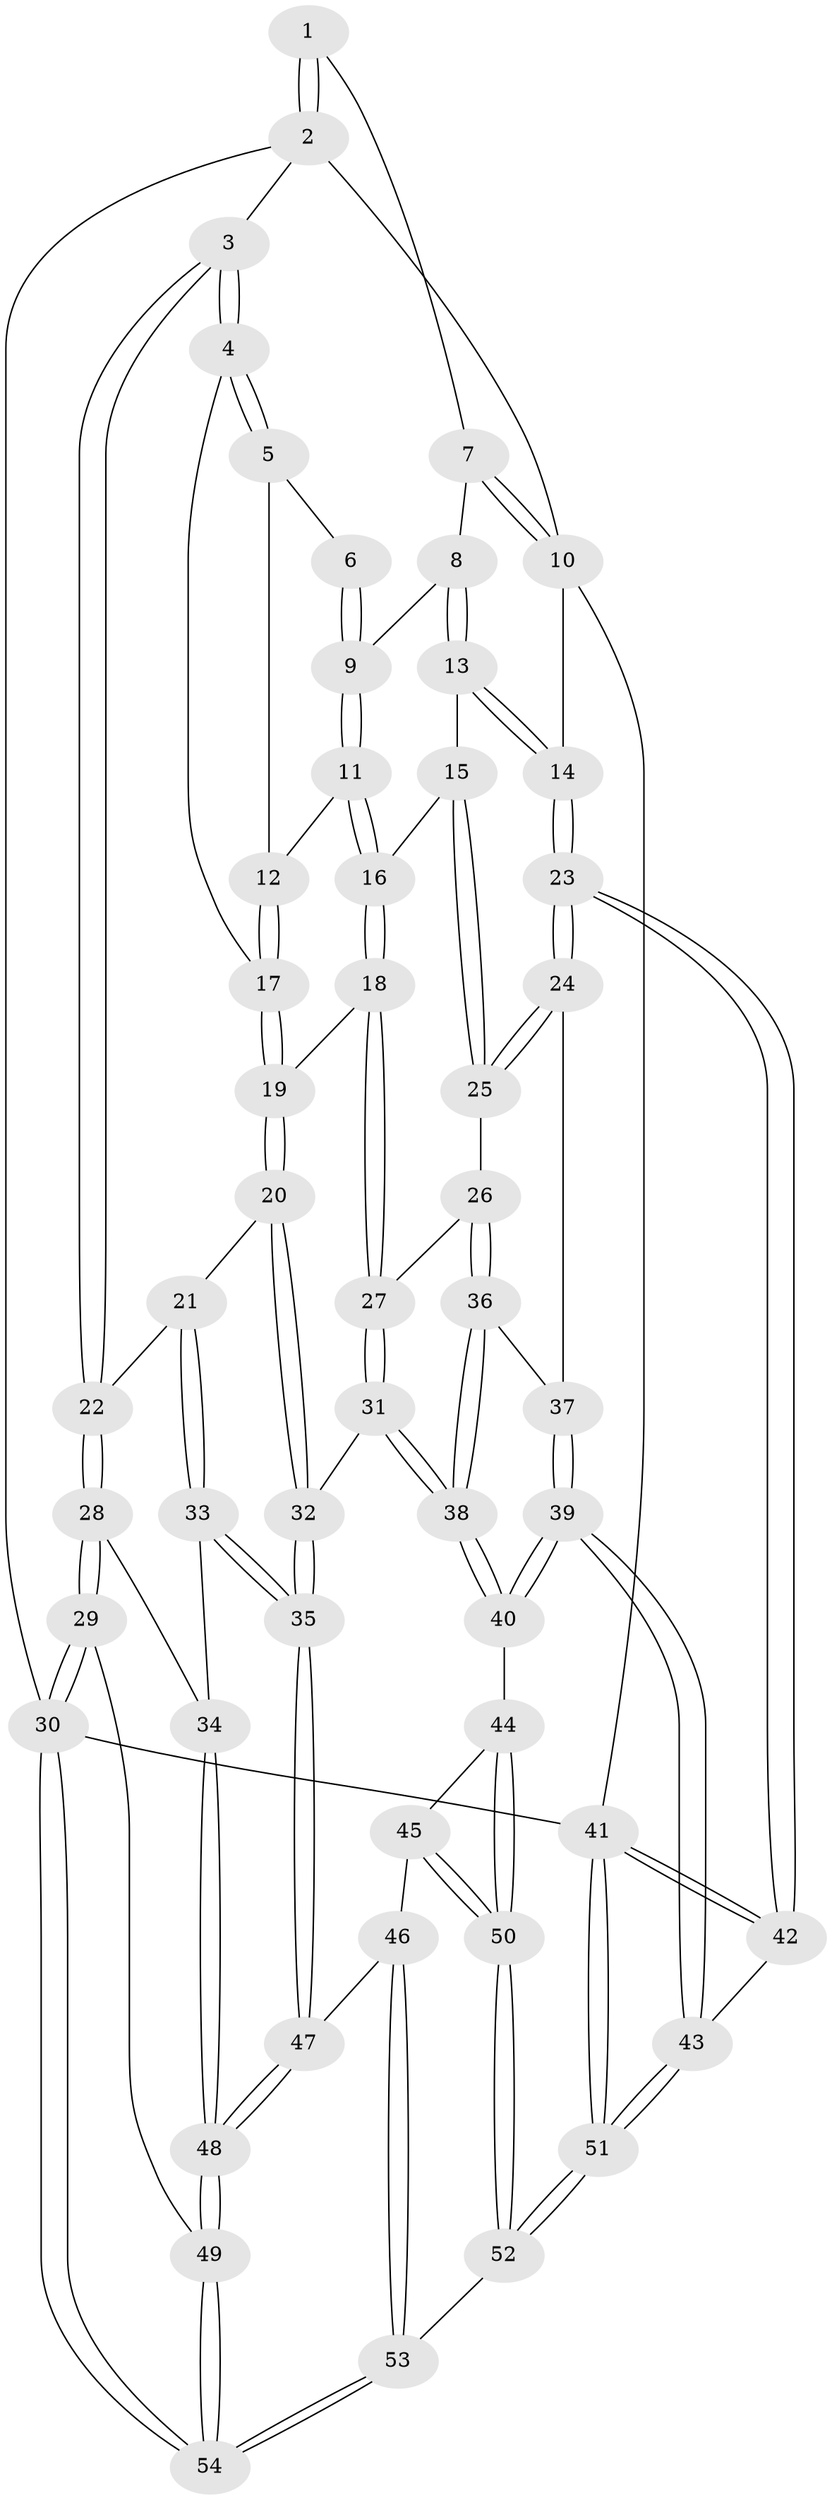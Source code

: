// coarse degree distribution, {4: 0.45161290322580644, 5: 0.3225806451612903, 3: 0.1935483870967742, 6: 0.03225806451612903}
// Generated by graph-tools (version 1.1) at 2025/42/03/06/25 10:42:28]
// undirected, 54 vertices, 132 edges
graph export_dot {
graph [start="1"]
  node [color=gray90,style=filled];
  1 [pos="+0.6705312583876438+0"];
  2 [pos="+0+0"];
  3 [pos="+0+0"];
  4 [pos="+0.1017975964325237+0"];
  5 [pos="+0.4857003447939542+0.081991313252913"];
  6 [pos="+0.5034437643279241+0.0713288598104724"];
  7 [pos="+0.6894989327211873+0"];
  8 [pos="+0.7010440616806571+0"];
  9 [pos="+0.5954070784262526+0.1343858379257083"];
  10 [pos="+1+0"];
  11 [pos="+0.5889417311759342+0.15370088800431445"];
  12 [pos="+0.49905970259472415+0.1687788831415463"];
  13 [pos="+0.8006101050028418+0.16416287083536715"];
  14 [pos="+1+0.2639312604215573"];
  15 [pos="+0.6751954769885434+0.28156004330356876"];
  16 [pos="+0.6521353338534365+0.28151450151872576"];
  17 [pos="+0.4421316489208672+0.21690629397574068"];
  18 [pos="+0.5962725628107095+0.3188658661872024"];
  19 [pos="+0.4727988885413963+0.3521314836084921"];
  20 [pos="+0.4662389993123649+0.36163200939948603"];
  21 [pos="+0.3686671542265684+0.3849220582055995"];
  22 [pos="+0+0"];
  23 [pos="+1+0.42200911082929493"];
  24 [pos="+0.9874051809212642+0.44989375871767556"];
  25 [pos="+0.6985675809325032+0.30933426428244043"];
  26 [pos="+0.7164697706399951+0.4604462925878661"];
  27 [pos="+0.656630408195496+0.4796613664360518"];
  28 [pos="+0+0.47360850896624046"];
  29 [pos="+0+0.9529119535698523"];
  30 [pos="+0+1"];
  31 [pos="+0.5817870819143244+0.5613645605462113"];
  32 [pos="+0.538324237184157+0.5586773768938307"];
  33 [pos="+0.2688027258521882+0.5199301845984098"];
  34 [pos="+0.07305471479820701+0.5029738029471857"];
  35 [pos="+0.40109265250991727+0.6850229807478975"];
  36 [pos="+0.8686425790237963+0.5083042390192316"];
  37 [pos="+0.8931771496753849+0.501229400116885"];
  38 [pos="+0.7036921389820081+0.6565007342271956"];
  39 [pos="+0.8520447872720152+0.7556660806716959"];
  40 [pos="+0.7059576042543386+0.6775287071457116"];
  41 [pos="+1+1"];
  42 [pos="+1+0.5490835133575125"];
  43 [pos="+0.8588953750182325+0.7644859282709594"];
  44 [pos="+0.6706344912000665+0.7444792724609357"];
  45 [pos="+0.522699545279831+0.7547436307634671"];
  46 [pos="+0.42496005059404324+0.7313840405751553"];
  47 [pos="+0.3989069264634368+0.7061187068396396"];
  48 [pos="+0.24347703459785358+0.8166071950123136"];
  49 [pos="+0.23973196648560632+0.8221559546752768"];
  50 [pos="+0.7082700793151748+1"];
  51 [pos="+0.951439551076843+1"];
  52 [pos="+0.7330385149864702+1"];
  53 [pos="+0.5567214658868043+1"];
  54 [pos="+0.39381214549719007+1"];
  1 -- 2;
  1 -- 2;
  1 -- 7;
  2 -- 3;
  2 -- 10;
  2 -- 30;
  3 -- 4;
  3 -- 4;
  3 -- 22;
  3 -- 22;
  4 -- 5;
  4 -- 5;
  4 -- 17;
  5 -- 6;
  5 -- 12;
  6 -- 9;
  6 -- 9;
  7 -- 8;
  7 -- 10;
  7 -- 10;
  8 -- 9;
  8 -- 13;
  8 -- 13;
  9 -- 11;
  9 -- 11;
  10 -- 14;
  10 -- 41;
  11 -- 12;
  11 -- 16;
  11 -- 16;
  12 -- 17;
  12 -- 17;
  13 -- 14;
  13 -- 14;
  13 -- 15;
  14 -- 23;
  14 -- 23;
  15 -- 16;
  15 -- 25;
  15 -- 25;
  16 -- 18;
  16 -- 18;
  17 -- 19;
  17 -- 19;
  18 -- 19;
  18 -- 27;
  18 -- 27;
  19 -- 20;
  19 -- 20;
  20 -- 21;
  20 -- 32;
  20 -- 32;
  21 -- 22;
  21 -- 33;
  21 -- 33;
  22 -- 28;
  22 -- 28;
  23 -- 24;
  23 -- 24;
  23 -- 42;
  23 -- 42;
  24 -- 25;
  24 -- 25;
  24 -- 37;
  25 -- 26;
  26 -- 27;
  26 -- 36;
  26 -- 36;
  27 -- 31;
  27 -- 31;
  28 -- 29;
  28 -- 29;
  28 -- 34;
  29 -- 30;
  29 -- 30;
  29 -- 49;
  30 -- 54;
  30 -- 54;
  30 -- 41;
  31 -- 32;
  31 -- 38;
  31 -- 38;
  32 -- 35;
  32 -- 35;
  33 -- 34;
  33 -- 35;
  33 -- 35;
  34 -- 48;
  34 -- 48;
  35 -- 47;
  35 -- 47;
  36 -- 37;
  36 -- 38;
  36 -- 38;
  37 -- 39;
  37 -- 39;
  38 -- 40;
  38 -- 40;
  39 -- 40;
  39 -- 40;
  39 -- 43;
  39 -- 43;
  40 -- 44;
  41 -- 42;
  41 -- 42;
  41 -- 51;
  41 -- 51;
  42 -- 43;
  43 -- 51;
  43 -- 51;
  44 -- 45;
  44 -- 50;
  44 -- 50;
  45 -- 46;
  45 -- 50;
  45 -- 50;
  46 -- 47;
  46 -- 53;
  46 -- 53;
  47 -- 48;
  47 -- 48;
  48 -- 49;
  48 -- 49;
  49 -- 54;
  49 -- 54;
  50 -- 52;
  50 -- 52;
  51 -- 52;
  51 -- 52;
  52 -- 53;
  53 -- 54;
  53 -- 54;
}
